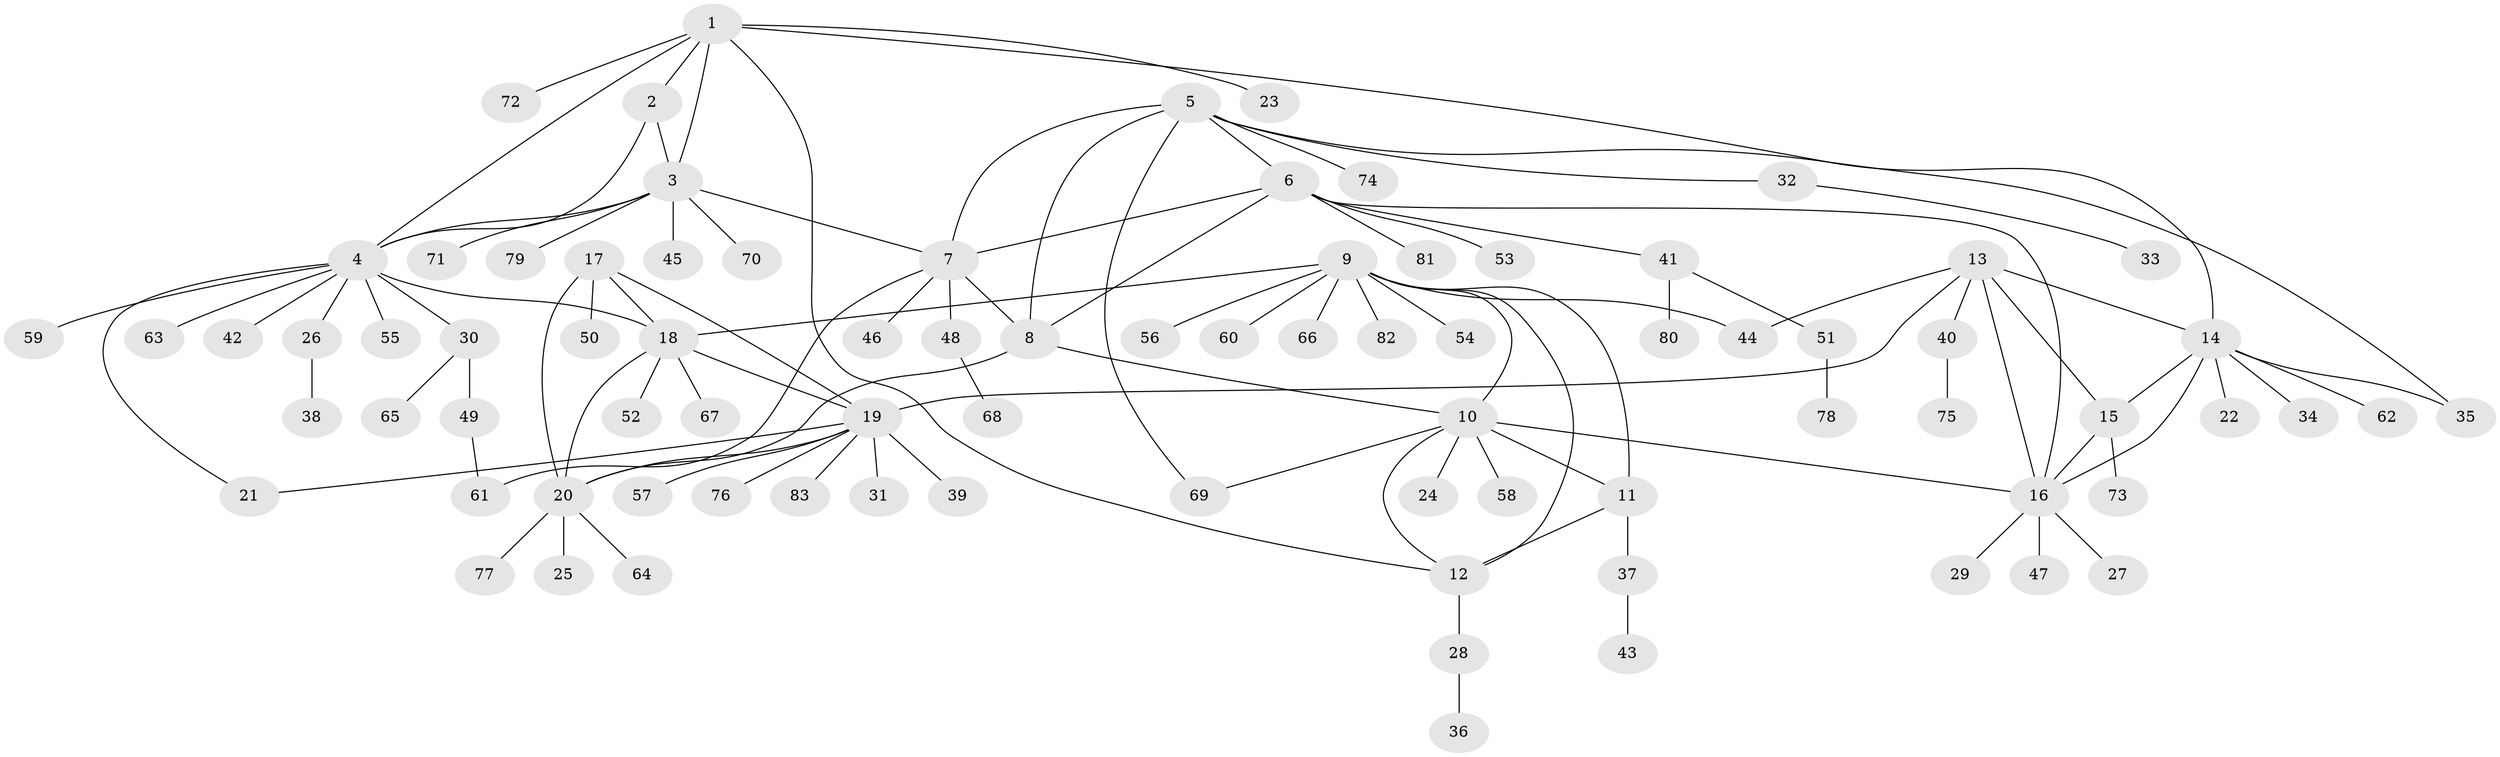// coarse degree distribution, {6: 0.16666666666666666, 3: 0.1388888888888889, 4: 0.08333333333333333, 8: 0.027777777777777776, 5: 0.1111111111111111, 7: 0.027777777777777776, 2: 0.05555555555555555, 1: 0.3888888888888889}
// Generated by graph-tools (version 1.1) at 2025/52/03/04/25 22:52:24]
// undirected, 83 vertices, 108 edges
graph export_dot {
  node [color=gray90,style=filled];
  1;
  2;
  3;
  4;
  5;
  6;
  7;
  8;
  9;
  10;
  11;
  12;
  13;
  14;
  15;
  16;
  17;
  18;
  19;
  20;
  21;
  22;
  23;
  24;
  25;
  26;
  27;
  28;
  29;
  30;
  31;
  32;
  33;
  34;
  35;
  36;
  37;
  38;
  39;
  40;
  41;
  42;
  43;
  44;
  45;
  46;
  47;
  48;
  49;
  50;
  51;
  52;
  53;
  54;
  55;
  56;
  57;
  58;
  59;
  60;
  61;
  62;
  63;
  64;
  65;
  66;
  67;
  68;
  69;
  70;
  71;
  72;
  73;
  74;
  75;
  76;
  77;
  78;
  79;
  80;
  81;
  82;
  83;
  1 -- 2;
  1 -- 3;
  1 -- 4;
  1 -- 12;
  1 -- 14;
  1 -- 23;
  1 -- 72;
  2 -- 3;
  2 -- 4;
  3 -- 4;
  3 -- 7;
  3 -- 45;
  3 -- 70;
  3 -- 71;
  3 -- 79;
  4 -- 18;
  4 -- 21;
  4 -- 26;
  4 -- 30;
  4 -- 42;
  4 -- 55;
  4 -- 59;
  4 -- 63;
  5 -- 6;
  5 -- 7;
  5 -- 8;
  5 -- 32;
  5 -- 35;
  5 -- 69;
  5 -- 74;
  6 -- 7;
  6 -- 8;
  6 -- 16;
  6 -- 41;
  6 -- 53;
  6 -- 81;
  7 -- 8;
  7 -- 46;
  7 -- 48;
  7 -- 61;
  8 -- 10;
  8 -- 20;
  9 -- 10;
  9 -- 11;
  9 -- 12;
  9 -- 18;
  9 -- 44;
  9 -- 54;
  9 -- 56;
  9 -- 60;
  9 -- 66;
  9 -- 82;
  10 -- 11;
  10 -- 12;
  10 -- 16;
  10 -- 24;
  10 -- 58;
  10 -- 69;
  11 -- 12;
  11 -- 37;
  12 -- 28;
  13 -- 14;
  13 -- 15;
  13 -- 16;
  13 -- 19;
  13 -- 40;
  13 -- 44;
  14 -- 15;
  14 -- 16;
  14 -- 22;
  14 -- 34;
  14 -- 35;
  14 -- 62;
  15 -- 16;
  15 -- 73;
  16 -- 27;
  16 -- 29;
  16 -- 47;
  17 -- 18;
  17 -- 19;
  17 -- 20;
  17 -- 50;
  18 -- 19;
  18 -- 20;
  18 -- 52;
  18 -- 67;
  19 -- 20;
  19 -- 21;
  19 -- 31;
  19 -- 39;
  19 -- 57;
  19 -- 76;
  19 -- 83;
  20 -- 25;
  20 -- 64;
  20 -- 77;
  26 -- 38;
  28 -- 36;
  30 -- 49;
  30 -- 65;
  32 -- 33;
  37 -- 43;
  40 -- 75;
  41 -- 51;
  41 -- 80;
  48 -- 68;
  49 -- 61;
  51 -- 78;
}
